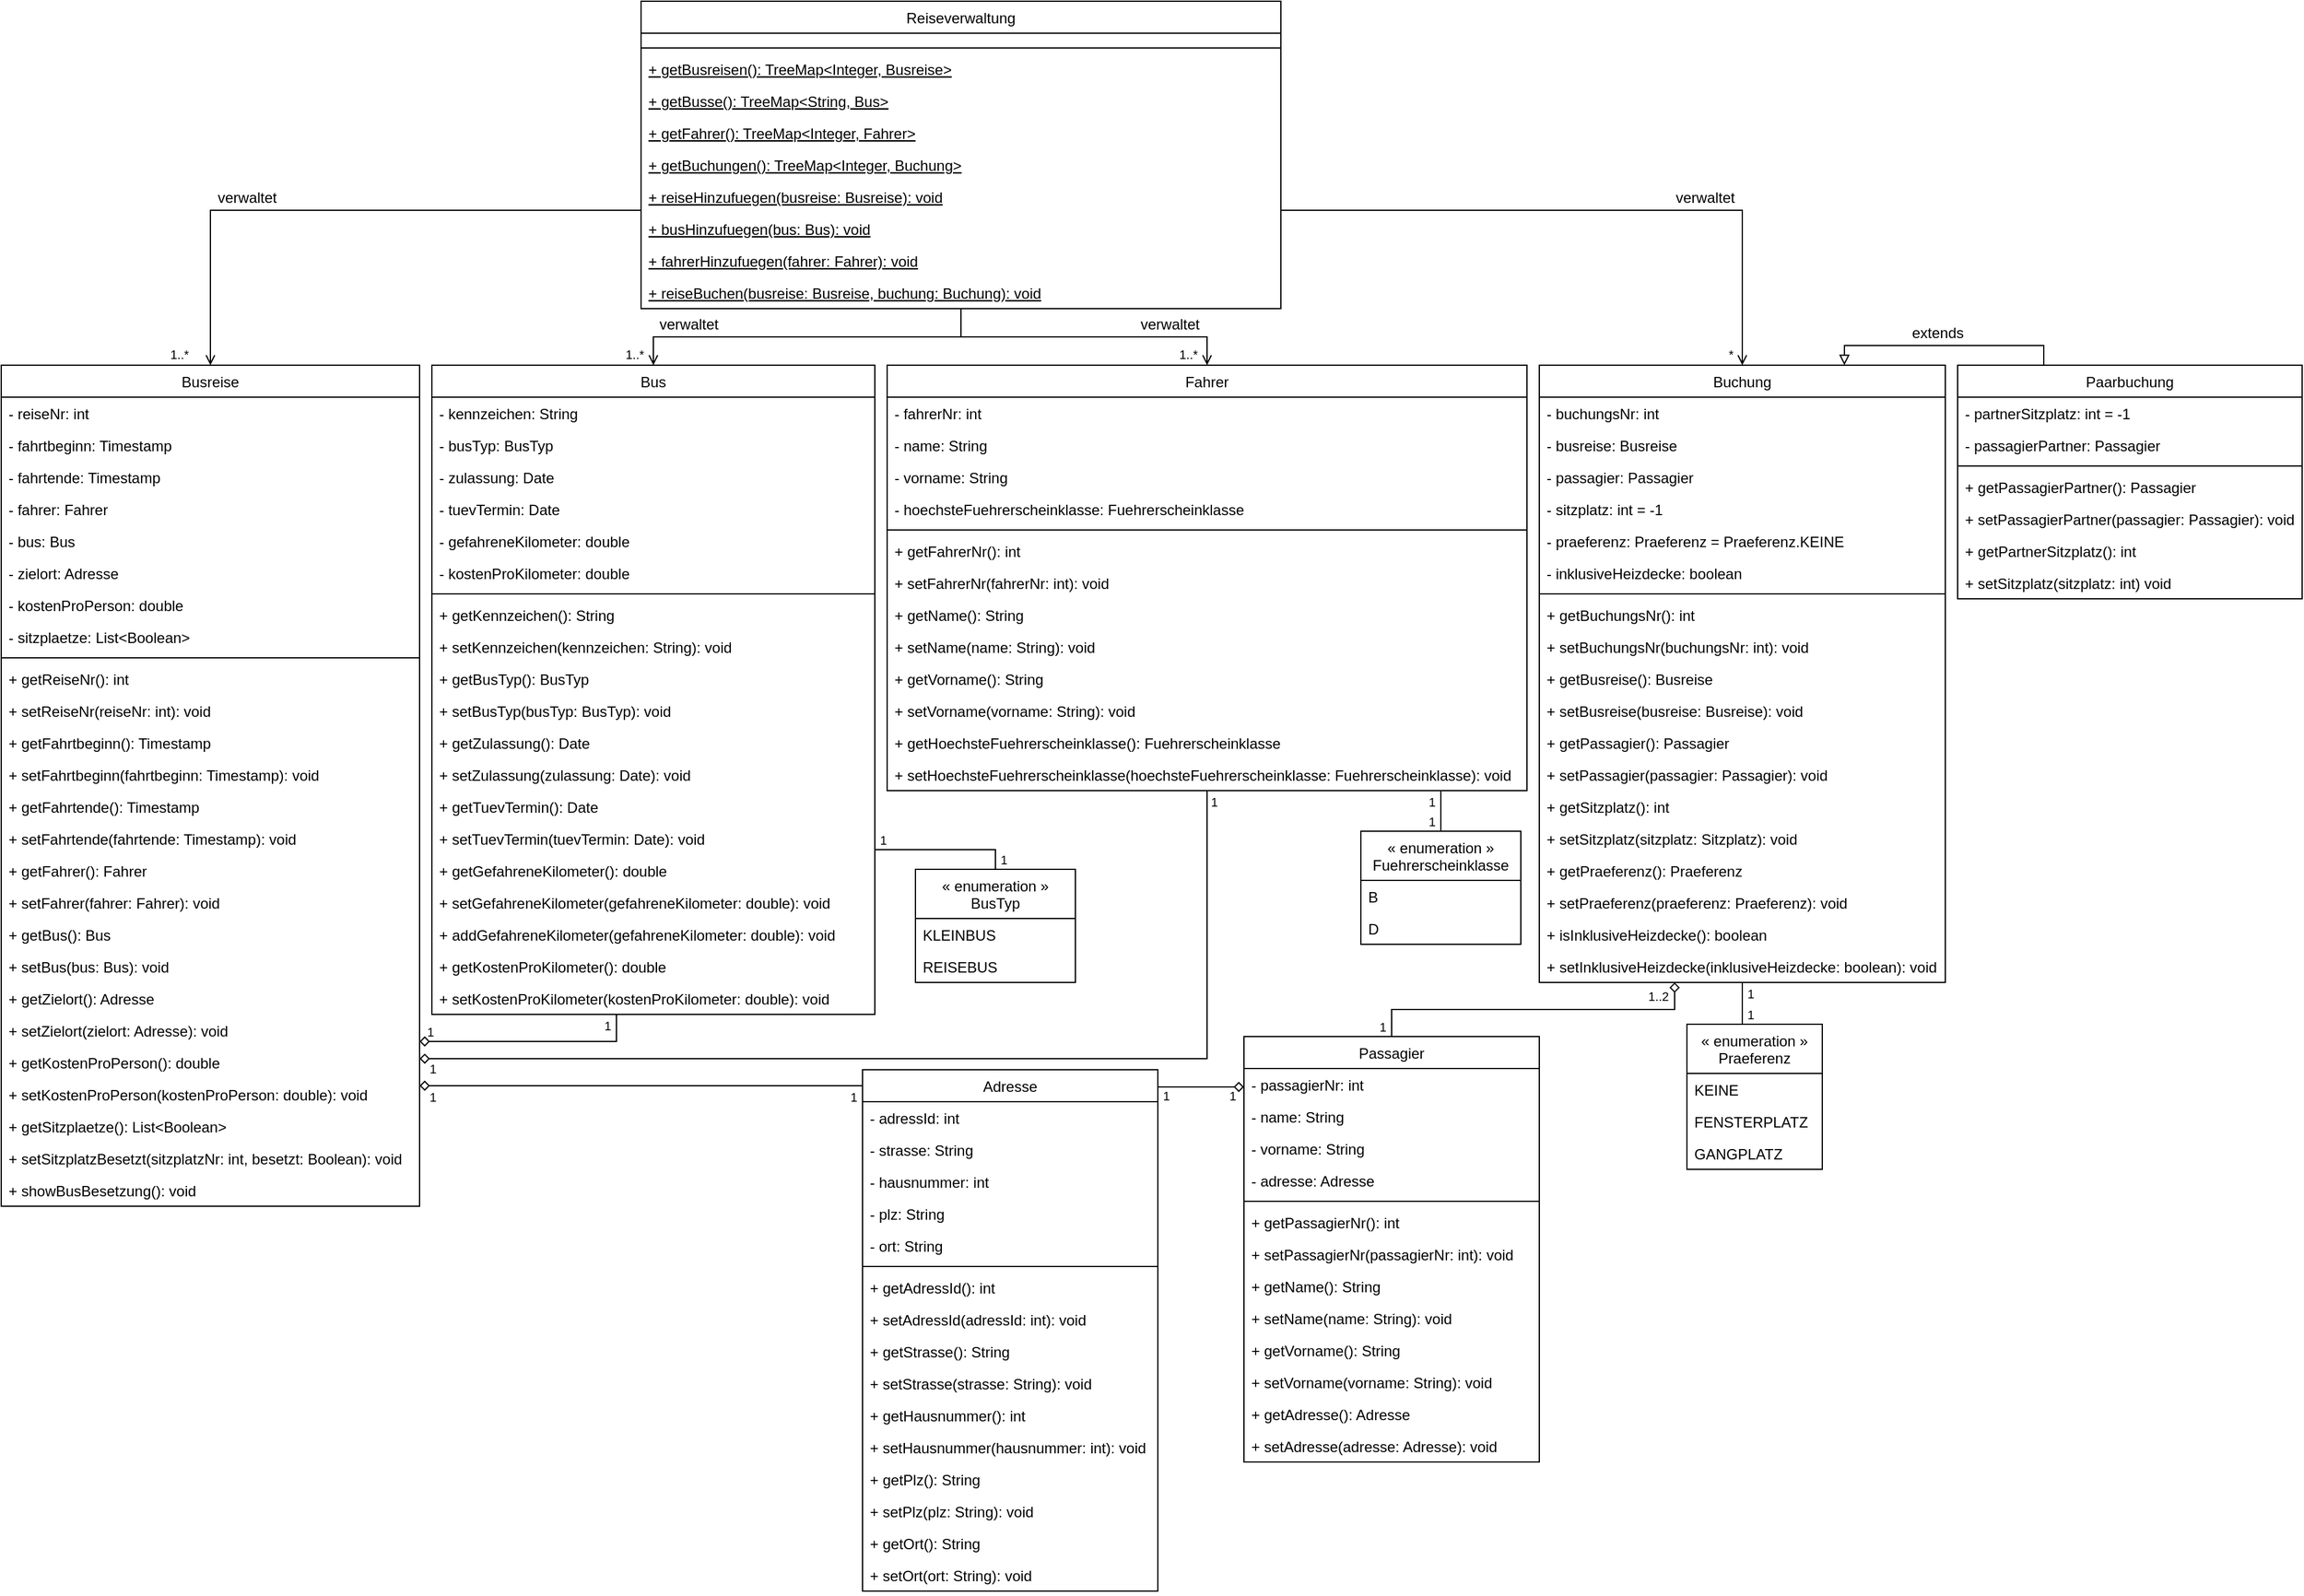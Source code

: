<mxfile version="24.4.9" type="device">
  <diagram id="C5RBs43oDa-KdzZeNtuy" name="Page-1">
    <mxGraphModel dx="1790" dy="714" grid="1" gridSize="10" guides="1" tooltips="1" connect="1" arrows="1" fold="1" page="1" pageScale="1" pageWidth="1890" pageHeight="1310" math="0" shadow="0">
      <root>
        <mxCell id="WIyWlLk6GJQsqaUBKTNV-0" />
        <mxCell id="WIyWlLk6GJQsqaUBKTNV-1" parent="WIyWlLk6GJQsqaUBKTNV-0" />
        <mxCell id="zkfFHV4jXpPFQw0GAbJ--0" value="Fahrer" style="swimlane;fontStyle=0;align=center;verticalAlign=top;childLayout=stackLayout;horizontal=1;startSize=26;horizontalStack=0;resizeParent=1;resizeLast=0;collapsible=1;marginBottom=0;rounded=0;shadow=0;strokeWidth=1;" parent="WIyWlLk6GJQsqaUBKTNV-1" vertex="1">
          <mxGeometry x="730" y="306" width="520" height="346" as="geometry">
            <mxRectangle x="220" y="120" width="160" height="26" as="alternateBounds" />
          </mxGeometry>
        </mxCell>
        <mxCell id="yF3hJssv11bSFZX_hjRi-22" value="- fahrerNr: int" style="text;align=left;verticalAlign=top;spacingLeft=4;spacingRight=4;overflow=hidden;rotatable=0;points=[[0,0.5],[1,0.5]];portConstraint=eastwest;" parent="zkfFHV4jXpPFQw0GAbJ--0" vertex="1">
          <mxGeometry y="26" width="520" height="26" as="geometry" />
        </mxCell>
        <mxCell id="zkfFHV4jXpPFQw0GAbJ--1" value="- name: String" style="text;align=left;verticalAlign=top;spacingLeft=4;spacingRight=4;overflow=hidden;rotatable=0;points=[[0,0.5],[1,0.5]];portConstraint=eastwest;" parent="zkfFHV4jXpPFQw0GAbJ--0" vertex="1">
          <mxGeometry y="52" width="520" height="26" as="geometry" />
        </mxCell>
        <mxCell id="zkfFHV4jXpPFQw0GAbJ--2" value="- vorname: String" style="text;align=left;verticalAlign=top;spacingLeft=4;spacingRight=4;overflow=hidden;rotatable=0;points=[[0,0.5],[1,0.5]];portConstraint=eastwest;rounded=0;shadow=0;html=0;" parent="zkfFHV4jXpPFQw0GAbJ--0" vertex="1">
          <mxGeometry y="78" width="520" height="26" as="geometry" />
        </mxCell>
        <mxCell id="zkfFHV4jXpPFQw0GAbJ--3" value="- hoechsteFuehrerscheinklasse: Fuehrerscheinklasse" style="text;align=left;verticalAlign=top;spacingLeft=4;spacingRight=4;overflow=hidden;rotatable=0;points=[[0,0.5],[1,0.5]];portConstraint=eastwest;rounded=0;shadow=0;html=0;" parent="zkfFHV4jXpPFQw0GAbJ--0" vertex="1">
          <mxGeometry y="104" width="520" height="26" as="geometry" />
        </mxCell>
        <mxCell id="zkfFHV4jXpPFQw0GAbJ--4" value="" style="line;html=1;strokeWidth=1;align=left;verticalAlign=middle;spacingTop=-1;spacingLeft=3;spacingRight=3;rotatable=0;labelPosition=right;points=[];portConstraint=eastwest;" parent="zkfFHV4jXpPFQw0GAbJ--0" vertex="1">
          <mxGeometry y="130" width="520" height="8" as="geometry" />
        </mxCell>
        <mxCell id="yF3hJssv11bSFZX_hjRi-21" value="+ getFahrerNr(): int" style="text;align=left;verticalAlign=top;spacingLeft=4;spacingRight=4;overflow=hidden;rotatable=0;points=[[0,0.5],[1,0.5]];portConstraint=eastwest;" parent="zkfFHV4jXpPFQw0GAbJ--0" vertex="1">
          <mxGeometry y="138" width="520" height="26" as="geometry" />
        </mxCell>
        <mxCell id="rAn5fnAhRAL4-6pMIq1B-5" value="+ setFahrerNr(fahrerNr: int): void" style="text;align=left;verticalAlign=top;spacingLeft=4;spacingRight=4;overflow=hidden;rotatable=0;points=[[0,0.5],[1,0.5]];portConstraint=eastwest;" vertex="1" parent="zkfFHV4jXpPFQw0GAbJ--0">
          <mxGeometry y="164" width="520" height="26" as="geometry" />
        </mxCell>
        <mxCell id="Lf7qxrWOfmU6nGNqrejY-40" value="+ getName(): String" style="text;align=left;verticalAlign=top;spacingLeft=4;spacingRight=4;overflow=hidden;rotatable=0;points=[[0,0.5],[1,0.5]];portConstraint=eastwest;rounded=0;shadow=0;html=0;" parent="zkfFHV4jXpPFQw0GAbJ--0" vertex="1">
          <mxGeometry y="190" width="520" height="26" as="geometry" />
        </mxCell>
        <mxCell id="Lf7qxrWOfmU6nGNqrejY-41" value="+ setName(name: String): void" style="text;align=left;verticalAlign=top;spacingLeft=4;spacingRight=4;overflow=hidden;rotatable=0;points=[[0,0.5],[1,0.5]];portConstraint=eastwest;rounded=0;shadow=0;html=0;" parent="zkfFHV4jXpPFQw0GAbJ--0" vertex="1">
          <mxGeometry y="216" width="520" height="26" as="geometry" />
        </mxCell>
        <mxCell id="Lf7qxrWOfmU6nGNqrejY-42" value="+ getVorname(): String" style="text;align=left;verticalAlign=top;spacingLeft=4;spacingRight=4;overflow=hidden;rotatable=0;points=[[0,0.5],[1,0.5]];portConstraint=eastwest;rounded=0;shadow=0;html=0;" parent="zkfFHV4jXpPFQw0GAbJ--0" vertex="1">
          <mxGeometry y="242" width="520" height="26" as="geometry" />
        </mxCell>
        <mxCell id="Lf7qxrWOfmU6nGNqrejY-43" value="+ setVorname(vorname: String): void" style="text;align=left;verticalAlign=top;spacingLeft=4;spacingRight=4;overflow=hidden;rotatable=0;points=[[0,0.5],[1,0.5]];portConstraint=eastwest;rounded=0;shadow=0;html=0;" parent="zkfFHV4jXpPFQw0GAbJ--0" vertex="1">
          <mxGeometry y="268" width="520" height="26" as="geometry" />
        </mxCell>
        <mxCell id="Lf7qxrWOfmU6nGNqrejY-44" value="+ getHoechsteFuehrerscheinklasse(): Fuehrerscheinklasse" style="text;align=left;verticalAlign=top;spacingLeft=4;spacingRight=4;overflow=hidden;rotatable=0;points=[[0,0.5],[1,0.5]];portConstraint=eastwest;rounded=0;shadow=0;html=0;" parent="zkfFHV4jXpPFQw0GAbJ--0" vertex="1">
          <mxGeometry y="294" width="520" height="26" as="geometry" />
        </mxCell>
        <mxCell id="Lf7qxrWOfmU6nGNqrejY-45" value="+ setHoechsteFuehrerscheinklasse(hoechsteFuehrerscheinklasse: Fuehrerscheinklasse): void" style="text;align=left;verticalAlign=top;spacingLeft=4;spacingRight=4;overflow=hidden;rotatable=0;points=[[0,0.5],[1,0.5]];portConstraint=eastwest;rounded=0;shadow=0;html=0;" parent="zkfFHV4jXpPFQw0GAbJ--0" vertex="1">
          <mxGeometry y="320" width="520" height="26" as="geometry" />
        </mxCell>
        <mxCell id="zkfFHV4jXpPFQw0GAbJ--6" value="Busreise" style="swimlane;fontStyle=0;align=center;verticalAlign=top;childLayout=stackLayout;horizontal=1;startSize=26;horizontalStack=0;resizeParent=1;resizeLast=0;collapsible=1;marginBottom=0;rounded=0;shadow=0;strokeWidth=1;" parent="WIyWlLk6GJQsqaUBKTNV-1" vertex="1">
          <mxGeometry x="10" y="306" width="340" height="684" as="geometry">
            <mxRectangle x="130" y="380" width="160" height="26" as="alternateBounds" />
          </mxGeometry>
        </mxCell>
        <mxCell id="zkfFHV4jXpPFQw0GAbJ--7" value="- reiseNr: int" style="text;align=left;verticalAlign=top;spacingLeft=4;spacingRight=4;overflow=hidden;rotatable=0;points=[[0,0.5],[1,0.5]];portConstraint=eastwest;" parent="zkfFHV4jXpPFQw0GAbJ--6" vertex="1">
          <mxGeometry y="26" width="340" height="26" as="geometry" />
        </mxCell>
        <mxCell id="yF3hJssv11bSFZX_hjRi-18" value="- fahrtbeginn: Timestamp" style="text;align=left;verticalAlign=top;spacingLeft=4;spacingRight=4;overflow=hidden;rotatable=0;points=[[0,0.5],[1,0.5]];portConstraint=eastwest;" parent="zkfFHV4jXpPFQw0GAbJ--6" vertex="1">
          <mxGeometry y="52" width="340" height="26" as="geometry" />
        </mxCell>
        <mxCell id="Lf7qxrWOfmU6nGNqrejY-3" value="- fahrtende: Timestamp" style="text;align=left;verticalAlign=top;spacingLeft=4;spacingRight=4;overflow=hidden;rotatable=0;points=[[0,0.5],[1,0.5]];portConstraint=eastwest;rounded=0;shadow=0;html=0;" parent="zkfFHV4jXpPFQw0GAbJ--6" vertex="1">
          <mxGeometry y="78" width="340" height="26" as="geometry" />
        </mxCell>
        <mxCell id="Lf7qxrWOfmU6nGNqrejY-4" value="- fahrer: Fahrer" style="text;align=left;verticalAlign=top;spacingLeft=4;spacingRight=4;overflow=hidden;rotatable=0;points=[[0,0.5],[1,0.5]];portConstraint=eastwest;rounded=0;shadow=0;html=0;" parent="zkfFHV4jXpPFQw0GAbJ--6" vertex="1">
          <mxGeometry y="104" width="340" height="26" as="geometry" />
        </mxCell>
        <mxCell id="zkfFHV4jXpPFQw0GAbJ--8" value="- bus: Bus" style="text;align=left;verticalAlign=top;spacingLeft=4;spacingRight=4;overflow=hidden;rotatable=0;points=[[0,0.5],[1,0.5]];portConstraint=eastwest;rounded=0;shadow=0;html=0;" parent="zkfFHV4jXpPFQw0GAbJ--6" vertex="1">
          <mxGeometry y="130" width="340" height="26" as="geometry" />
        </mxCell>
        <mxCell id="Lf7qxrWOfmU6nGNqrejY-5" value="- zielort: Adresse" style="text;align=left;verticalAlign=top;spacingLeft=4;spacingRight=4;overflow=hidden;rotatable=0;points=[[0,0.5],[1,0.5]];portConstraint=eastwest;rounded=0;shadow=0;html=0;" parent="zkfFHV4jXpPFQw0GAbJ--6" vertex="1">
          <mxGeometry y="156" width="340" height="26" as="geometry" />
        </mxCell>
        <mxCell id="Lf7qxrWOfmU6nGNqrejY-6" value="- kostenProPerson: double" style="text;align=left;verticalAlign=top;spacingLeft=4;spacingRight=4;overflow=hidden;rotatable=0;points=[[0,0.5],[1,0.5]];portConstraint=eastwest;rounded=0;shadow=0;html=0;" parent="zkfFHV4jXpPFQw0GAbJ--6" vertex="1">
          <mxGeometry y="182" width="340" height="26" as="geometry" />
        </mxCell>
        <mxCell id="rAn5fnAhRAL4-6pMIq1B-0" value="- sitzplaetze: List&lt;Boolean&gt;" style="text;align=left;verticalAlign=top;spacingLeft=4;spacingRight=4;overflow=hidden;rotatable=0;points=[[0,0.5],[1,0.5]];portConstraint=eastwest;rounded=0;shadow=0;html=0;" vertex="1" parent="zkfFHV4jXpPFQw0GAbJ--6">
          <mxGeometry y="208" width="340" height="26" as="geometry" />
        </mxCell>
        <mxCell id="zkfFHV4jXpPFQw0GAbJ--9" value="" style="line;html=1;strokeWidth=1;align=left;verticalAlign=middle;spacingTop=-1;spacingLeft=3;spacingRight=3;rotatable=0;labelPosition=right;points=[];portConstraint=eastwest;" parent="zkfFHV4jXpPFQw0GAbJ--6" vertex="1">
          <mxGeometry y="234" width="340" height="8" as="geometry" />
        </mxCell>
        <mxCell id="yF3hJssv11bSFZX_hjRi-20" value="+ getReiseNr(): int" style="text;align=left;verticalAlign=top;spacingLeft=4;spacingRight=4;overflow=hidden;rotatable=0;points=[[0,0.5],[1,0.5]];portConstraint=eastwest;" parent="zkfFHV4jXpPFQw0GAbJ--6" vertex="1">
          <mxGeometry y="242" width="340" height="26" as="geometry" />
        </mxCell>
        <mxCell id="rAn5fnAhRAL4-6pMIq1B-1" value="+ setReiseNr(reiseNr: int): void" style="text;align=left;verticalAlign=top;spacingLeft=4;spacingRight=4;overflow=hidden;rotatable=0;points=[[0,0.5],[1,0.5]];portConstraint=eastwest;" vertex="1" parent="zkfFHV4jXpPFQw0GAbJ--6">
          <mxGeometry y="268" width="340" height="26" as="geometry" />
        </mxCell>
        <mxCell id="Lf7qxrWOfmU6nGNqrejY-62" value="+ getFahrtbeginn(): Timestamp" style="text;align=left;verticalAlign=top;spacingLeft=4;spacingRight=4;overflow=hidden;rotatable=0;points=[[0,0.5],[1,0.5]];portConstraint=eastwest;rounded=0;shadow=0;html=0;" parent="zkfFHV4jXpPFQw0GAbJ--6" vertex="1">
          <mxGeometry y="294" width="340" height="26" as="geometry" />
        </mxCell>
        <mxCell id="Lf7qxrWOfmU6nGNqrejY-63" value="+ setFahrtbeginn(fahrtbeginn: Timestamp): void" style="text;align=left;verticalAlign=top;spacingLeft=4;spacingRight=4;overflow=hidden;rotatable=0;points=[[0,0.5],[1,0.5]];portConstraint=eastwest;rounded=0;shadow=0;html=0;" parent="zkfFHV4jXpPFQw0GAbJ--6" vertex="1">
          <mxGeometry y="320" width="340" height="26" as="geometry" />
        </mxCell>
        <mxCell id="Lf7qxrWOfmU6nGNqrejY-64" value="+ getFahrtende(): Timestamp" style="text;align=left;verticalAlign=top;spacingLeft=4;spacingRight=4;overflow=hidden;rotatable=0;points=[[0,0.5],[1,0.5]];portConstraint=eastwest;rounded=0;shadow=0;html=0;" parent="zkfFHV4jXpPFQw0GAbJ--6" vertex="1">
          <mxGeometry y="346" width="340" height="26" as="geometry" />
        </mxCell>
        <mxCell id="Lf7qxrWOfmU6nGNqrejY-65" value="+ setFahrtende(fahrtende: Timestamp): void" style="text;align=left;verticalAlign=top;spacingLeft=4;spacingRight=4;overflow=hidden;rotatable=0;points=[[0,0.5],[1,0.5]];portConstraint=eastwest;rounded=0;shadow=0;html=0;" parent="zkfFHV4jXpPFQw0GAbJ--6" vertex="1">
          <mxGeometry y="372" width="340" height="26" as="geometry" />
        </mxCell>
        <mxCell id="Lf7qxrWOfmU6nGNqrejY-66" value="+ getFahrer(): Fahrer" style="text;align=left;verticalAlign=top;spacingLeft=4;spacingRight=4;overflow=hidden;rotatable=0;points=[[0,0.5],[1,0.5]];portConstraint=eastwest;rounded=0;shadow=0;html=0;" parent="zkfFHV4jXpPFQw0GAbJ--6" vertex="1">
          <mxGeometry y="398" width="340" height="26" as="geometry" />
        </mxCell>
        <mxCell id="Lf7qxrWOfmU6nGNqrejY-67" value="+ setFahrer(fahrer: Fahrer): void" style="text;align=left;verticalAlign=top;spacingLeft=4;spacingRight=4;overflow=hidden;rotatable=0;points=[[0,0.5],[1,0.5]];portConstraint=eastwest;rounded=0;shadow=0;html=0;" parent="zkfFHV4jXpPFQw0GAbJ--6" vertex="1">
          <mxGeometry y="424" width="340" height="26" as="geometry" />
        </mxCell>
        <mxCell id="Lf7qxrWOfmU6nGNqrejY-68" value="+ getBus(): Bus" style="text;align=left;verticalAlign=top;spacingLeft=4;spacingRight=4;overflow=hidden;rotatable=0;points=[[0,0.5],[1,0.5]];portConstraint=eastwest;rounded=0;shadow=0;html=0;" parent="zkfFHV4jXpPFQw0GAbJ--6" vertex="1">
          <mxGeometry y="450" width="340" height="26" as="geometry" />
        </mxCell>
        <mxCell id="Lf7qxrWOfmU6nGNqrejY-69" value="+ setBus(bus: Bus): void" style="text;align=left;verticalAlign=top;spacingLeft=4;spacingRight=4;overflow=hidden;rotatable=0;points=[[0,0.5],[1,0.5]];portConstraint=eastwest;rounded=0;shadow=0;html=0;" parent="zkfFHV4jXpPFQw0GAbJ--6" vertex="1">
          <mxGeometry y="476" width="340" height="26" as="geometry" />
        </mxCell>
        <mxCell id="Lf7qxrWOfmU6nGNqrejY-70" value="+ getZielort(): Adresse" style="text;align=left;verticalAlign=top;spacingLeft=4;spacingRight=4;overflow=hidden;rotatable=0;points=[[0,0.5],[1,0.5]];portConstraint=eastwest;rounded=0;shadow=0;html=0;" parent="zkfFHV4jXpPFQw0GAbJ--6" vertex="1">
          <mxGeometry y="502" width="340" height="26" as="geometry" />
        </mxCell>
        <mxCell id="Lf7qxrWOfmU6nGNqrejY-71" value="+ setZielort(zielort: Adresse): void" style="text;align=left;verticalAlign=top;spacingLeft=4;spacingRight=4;overflow=hidden;rotatable=0;points=[[0,0.5],[1,0.5]];portConstraint=eastwest;rounded=0;shadow=0;html=0;" parent="zkfFHV4jXpPFQw0GAbJ--6" vertex="1">
          <mxGeometry y="528" width="340" height="26" as="geometry" />
        </mxCell>
        <mxCell id="Lf7qxrWOfmU6nGNqrejY-72" value="+ getKostenProPerson(): double" style="text;align=left;verticalAlign=top;spacingLeft=4;spacingRight=4;overflow=hidden;rotatable=0;points=[[0,0.5],[1,0.5]];portConstraint=eastwest;rounded=0;shadow=0;html=0;" parent="zkfFHV4jXpPFQw0GAbJ--6" vertex="1">
          <mxGeometry y="554" width="340" height="26" as="geometry" />
        </mxCell>
        <mxCell id="Lf7qxrWOfmU6nGNqrejY-73" value="+ setKostenProPerson(kostenProPerson: double): void" style="text;align=left;verticalAlign=top;spacingLeft=4;spacingRight=4;overflow=hidden;rotatable=0;points=[[0,0.5],[1,0.5]];portConstraint=eastwest;rounded=0;shadow=0;html=0;" parent="zkfFHV4jXpPFQw0GAbJ--6" vertex="1">
          <mxGeometry y="580" width="340" height="26" as="geometry" />
        </mxCell>
        <mxCell id="rAn5fnAhRAL4-6pMIq1B-2" value="+ getSitzplaetze(): List&lt;Boolean&gt;" style="text;align=left;verticalAlign=top;spacingLeft=4;spacingRight=4;overflow=hidden;rotatable=0;points=[[0,0.5],[1,0.5]];portConstraint=eastwest;rounded=0;shadow=0;html=0;" vertex="1" parent="zkfFHV4jXpPFQw0GAbJ--6">
          <mxGeometry y="606" width="340" height="26" as="geometry" />
        </mxCell>
        <mxCell id="rAn5fnAhRAL4-6pMIq1B-3" value="+ setSitzplatzBesetzt(sitzplatzNr: int, besetzt: Boolean): void" style="text;align=left;verticalAlign=top;spacingLeft=4;spacingRight=4;overflow=hidden;rotatable=0;points=[[0,0.5],[1,0.5]];portConstraint=eastwest;rounded=0;shadow=0;html=0;" vertex="1" parent="zkfFHV4jXpPFQw0GAbJ--6">
          <mxGeometry y="632" width="340" height="26" as="geometry" />
        </mxCell>
        <mxCell id="rAn5fnAhRAL4-6pMIq1B-4" value="+ showBusBesetzung(): void" style="text;align=left;verticalAlign=top;spacingLeft=4;spacingRight=4;overflow=hidden;rotatable=0;points=[[0,0.5],[1,0.5]];portConstraint=eastwest;rounded=0;shadow=0;html=0;" vertex="1" parent="zkfFHV4jXpPFQw0GAbJ--6">
          <mxGeometry y="658" width="340" height="26" as="geometry" />
        </mxCell>
        <mxCell id="zkfFHV4jXpPFQw0GAbJ--13" value="Passagier" style="swimlane;fontStyle=0;align=center;verticalAlign=top;childLayout=stackLayout;horizontal=1;startSize=26;horizontalStack=0;resizeParent=1;resizeLast=0;collapsible=1;marginBottom=0;rounded=0;shadow=0;strokeWidth=1;" parent="WIyWlLk6GJQsqaUBKTNV-1" vertex="1">
          <mxGeometry x="1020" y="852" width="240" height="346" as="geometry">
            <mxRectangle x="340" y="380" width="170" height="26" as="alternateBounds" />
          </mxGeometry>
        </mxCell>
        <mxCell id="yF3hJssv11bSFZX_hjRi-26" value="- passagierNr: int" style="text;align=left;verticalAlign=top;spacingLeft=4;spacingRight=4;overflow=hidden;rotatable=0;points=[[0,0.5],[1,0.5]];portConstraint=eastwest;" parent="zkfFHV4jXpPFQw0GAbJ--13" vertex="1">
          <mxGeometry y="26" width="240" height="26" as="geometry" />
        </mxCell>
        <mxCell id="zkfFHV4jXpPFQw0GAbJ--14" value="- name: String" style="text;align=left;verticalAlign=top;spacingLeft=4;spacingRight=4;overflow=hidden;rotatable=0;points=[[0,0.5],[1,0.5]];portConstraint=eastwest;" parent="zkfFHV4jXpPFQw0GAbJ--13" vertex="1">
          <mxGeometry y="52" width="240" height="26" as="geometry" />
        </mxCell>
        <mxCell id="Lf7qxrWOfmU6nGNqrejY-7" value="- vorname: String" style="text;align=left;verticalAlign=top;spacingLeft=4;spacingRight=4;overflow=hidden;rotatable=0;points=[[0,0.5],[1,0.5]];portConstraint=eastwest;" parent="zkfFHV4jXpPFQw0GAbJ--13" vertex="1">
          <mxGeometry y="78" width="240" height="26" as="geometry" />
        </mxCell>
        <mxCell id="Lf7qxrWOfmU6nGNqrejY-9" value="- adresse: Adresse" style="text;align=left;verticalAlign=top;spacingLeft=4;spacingRight=4;overflow=hidden;rotatable=0;points=[[0,0.5],[1,0.5]];portConstraint=eastwest;" parent="zkfFHV4jXpPFQw0GAbJ--13" vertex="1">
          <mxGeometry y="104" width="240" height="26" as="geometry" />
        </mxCell>
        <mxCell id="zkfFHV4jXpPFQw0GAbJ--15" value="" style="line;html=1;strokeWidth=1;align=left;verticalAlign=middle;spacingTop=-1;spacingLeft=3;spacingRight=3;rotatable=0;labelPosition=right;points=[];portConstraint=eastwest;" parent="zkfFHV4jXpPFQw0GAbJ--13" vertex="1">
          <mxGeometry y="130" width="240" height="8" as="geometry" />
        </mxCell>
        <mxCell id="rAn5fnAhRAL4-6pMIq1B-11" value="+ getPassagierNr(): int" style="text;align=left;verticalAlign=top;spacingLeft=4;spacingRight=4;overflow=hidden;rotatable=0;points=[[0,0.5],[1,0.5]];portConstraint=eastwest;" vertex="1" parent="zkfFHV4jXpPFQw0GAbJ--13">
          <mxGeometry y="138" width="240" height="26" as="geometry" />
        </mxCell>
        <mxCell id="yF3hJssv11bSFZX_hjRi-25" value="+ setPassagierNr(passagierNr: int): void" style="text;align=left;verticalAlign=top;spacingLeft=4;spacingRight=4;overflow=hidden;rotatable=0;points=[[0,0.5],[1,0.5]];portConstraint=eastwest;" parent="zkfFHV4jXpPFQw0GAbJ--13" vertex="1">
          <mxGeometry y="164" width="240" height="26" as="geometry" />
        </mxCell>
        <mxCell id="Lf7qxrWOfmU6nGNqrejY-24" value="+ getName(): String" style="text;align=left;verticalAlign=top;spacingLeft=4;spacingRight=4;overflow=hidden;rotatable=0;points=[[0,0.5],[1,0.5]];portConstraint=eastwest;" parent="zkfFHV4jXpPFQw0GAbJ--13" vertex="1">
          <mxGeometry y="190" width="240" height="26" as="geometry" />
        </mxCell>
        <mxCell id="Lf7qxrWOfmU6nGNqrejY-25" value="+ setName(name: String): void" style="text;align=left;verticalAlign=top;spacingLeft=4;spacingRight=4;overflow=hidden;rotatable=0;points=[[0,0.5],[1,0.5]];portConstraint=eastwest;" parent="zkfFHV4jXpPFQw0GAbJ--13" vertex="1">
          <mxGeometry y="216" width="240" height="26" as="geometry" />
        </mxCell>
        <mxCell id="Lf7qxrWOfmU6nGNqrejY-26" value="+ getVorname(): String" style="text;align=left;verticalAlign=top;spacingLeft=4;spacingRight=4;overflow=hidden;rotatable=0;points=[[0,0.5],[1,0.5]];portConstraint=eastwest;" parent="zkfFHV4jXpPFQw0GAbJ--13" vertex="1">
          <mxGeometry y="242" width="240" height="26" as="geometry" />
        </mxCell>
        <mxCell id="Lf7qxrWOfmU6nGNqrejY-27" value="+ setVorname(vorname: String): void" style="text;align=left;verticalAlign=top;spacingLeft=4;spacingRight=4;overflow=hidden;rotatable=0;points=[[0,0.5],[1,0.5]];portConstraint=eastwest;" parent="zkfFHV4jXpPFQw0GAbJ--13" vertex="1">
          <mxGeometry y="268" width="240" height="26" as="geometry" />
        </mxCell>
        <mxCell id="Lf7qxrWOfmU6nGNqrejY-28" value="+ getAdresse(): Adresse" style="text;align=left;verticalAlign=top;spacingLeft=4;spacingRight=4;overflow=hidden;rotatable=0;points=[[0,0.5],[1,0.5]];portConstraint=eastwest;" parent="zkfFHV4jXpPFQw0GAbJ--13" vertex="1">
          <mxGeometry y="294" width="240" height="26" as="geometry" />
        </mxCell>
        <mxCell id="Lf7qxrWOfmU6nGNqrejY-29" value="+ setAdresse(adresse: Adresse): void" style="text;align=left;verticalAlign=top;spacingLeft=4;spacingRight=4;overflow=hidden;rotatable=0;points=[[0,0.5],[1,0.5]];portConstraint=eastwest;" parent="zkfFHV4jXpPFQw0GAbJ--13" vertex="1">
          <mxGeometry y="320" width="240" height="26" as="geometry" />
        </mxCell>
        <mxCell id="zkfFHV4jXpPFQw0GAbJ--17" value="Bus" style="swimlane;fontStyle=0;align=center;verticalAlign=top;childLayout=stackLayout;horizontal=1;startSize=26;horizontalStack=0;resizeParent=1;resizeLast=0;collapsible=1;marginBottom=0;rounded=0;shadow=0;strokeWidth=1;" parent="WIyWlLk6GJQsqaUBKTNV-1" vertex="1">
          <mxGeometry x="360" y="306" width="360" height="528" as="geometry">
            <mxRectangle x="550" y="140" width="160" height="26" as="alternateBounds" />
          </mxGeometry>
        </mxCell>
        <mxCell id="zkfFHV4jXpPFQw0GAbJ--18" value="- kennzeichen: String" style="text;align=left;verticalAlign=top;spacingLeft=4;spacingRight=4;overflow=hidden;rotatable=0;points=[[0,0.5],[1,0.5]];portConstraint=eastwest;" parent="zkfFHV4jXpPFQw0GAbJ--17" vertex="1">
          <mxGeometry y="26" width="360" height="26" as="geometry" />
        </mxCell>
        <mxCell id="kvNunRhJtZcMJ9diOKEN-5" value="- busTyp: BusTyp" style="text;align=left;verticalAlign=top;spacingLeft=4;spacingRight=4;overflow=hidden;rotatable=0;points=[[0,0.5],[1,0.5]];portConstraint=eastwest;" parent="zkfFHV4jXpPFQw0GAbJ--17" vertex="1">
          <mxGeometry y="52" width="360" height="26" as="geometry" />
        </mxCell>
        <mxCell id="zkfFHV4jXpPFQw0GAbJ--19" value="- zulassung: Date" style="text;align=left;verticalAlign=top;spacingLeft=4;spacingRight=4;overflow=hidden;rotatable=0;points=[[0,0.5],[1,0.5]];portConstraint=eastwest;rounded=0;shadow=0;html=0;" parent="zkfFHV4jXpPFQw0GAbJ--17" vertex="1">
          <mxGeometry y="78" width="360" height="26" as="geometry" />
        </mxCell>
        <mxCell id="zkfFHV4jXpPFQw0GAbJ--20" value="- tuevTermin: Date" style="text;align=left;verticalAlign=top;spacingLeft=4;spacingRight=4;overflow=hidden;rotatable=0;points=[[0,0.5],[1,0.5]];portConstraint=eastwest;rounded=0;shadow=0;html=0;" parent="zkfFHV4jXpPFQw0GAbJ--17" vertex="1">
          <mxGeometry y="104" width="360" height="26" as="geometry" />
        </mxCell>
        <mxCell id="zkfFHV4jXpPFQw0GAbJ--21" value="- gefahreneKilometer: double" style="text;align=left;verticalAlign=top;spacingLeft=4;spacingRight=4;overflow=hidden;rotatable=0;points=[[0,0.5],[1,0.5]];portConstraint=eastwest;rounded=0;shadow=0;html=0;" parent="zkfFHV4jXpPFQw0GAbJ--17" vertex="1">
          <mxGeometry y="130" width="360" height="26" as="geometry" />
        </mxCell>
        <mxCell id="zkfFHV4jXpPFQw0GAbJ--22" value="- kostenProKilometer: double" style="text;align=left;verticalAlign=top;spacingLeft=4;spacingRight=4;overflow=hidden;rotatable=0;points=[[0,0.5],[1,0.5]];portConstraint=eastwest;rounded=0;shadow=0;html=0;" parent="zkfFHV4jXpPFQw0GAbJ--17" vertex="1">
          <mxGeometry y="156" width="360" height="26" as="geometry" />
        </mxCell>
        <mxCell id="zkfFHV4jXpPFQw0GAbJ--23" value="" style="line;html=1;strokeWidth=1;align=left;verticalAlign=middle;spacingTop=-1;spacingLeft=3;spacingRight=3;rotatable=0;labelPosition=right;points=[];portConstraint=eastwest;" parent="zkfFHV4jXpPFQw0GAbJ--17" vertex="1">
          <mxGeometry y="182" width="360" height="8" as="geometry" />
        </mxCell>
        <mxCell id="Lf7qxrWOfmU6nGNqrejY-14" value="+ getKennzeichen(): String" style="text;align=left;verticalAlign=top;spacingLeft=4;spacingRight=4;overflow=hidden;rotatable=0;points=[[0,0.5],[1,0.5]];portConstraint=eastwest;rounded=0;shadow=0;html=0;" parent="zkfFHV4jXpPFQw0GAbJ--17" vertex="1">
          <mxGeometry y="190" width="360" height="26" as="geometry" />
        </mxCell>
        <mxCell id="Lf7qxrWOfmU6nGNqrejY-15" value="+ setKennzeichen(kennzeichen: String): void" style="text;align=left;verticalAlign=top;spacingLeft=4;spacingRight=4;overflow=hidden;rotatable=0;points=[[0,0.5],[1,0.5]];portConstraint=eastwest;rounded=0;shadow=0;html=0;" parent="zkfFHV4jXpPFQw0GAbJ--17" vertex="1">
          <mxGeometry y="216" width="360" height="26" as="geometry" />
        </mxCell>
        <mxCell id="kvNunRhJtZcMJ9diOKEN-6" value="+ getBusTyp(): BusTyp" style="text;align=left;verticalAlign=top;spacingLeft=4;spacingRight=4;overflow=hidden;rotatable=0;points=[[0,0.5],[1,0.5]];portConstraint=eastwest;rounded=0;shadow=0;html=0;" parent="zkfFHV4jXpPFQw0GAbJ--17" vertex="1">
          <mxGeometry y="242" width="360" height="26" as="geometry" />
        </mxCell>
        <mxCell id="kvNunRhJtZcMJ9diOKEN-7" value="+ setBusTyp(busTyp: BusTyp): void" style="text;align=left;verticalAlign=top;spacingLeft=4;spacingRight=4;overflow=hidden;rotatable=0;points=[[0,0.5],[1,0.5]];portConstraint=eastwest;rounded=0;shadow=0;html=0;" parent="zkfFHV4jXpPFQw0GAbJ--17" vertex="1">
          <mxGeometry y="268" width="360" height="26" as="geometry" />
        </mxCell>
        <mxCell id="Lf7qxrWOfmU6nGNqrejY-16" value="+ getZulassung(): Date" style="text;align=left;verticalAlign=top;spacingLeft=4;spacingRight=4;overflow=hidden;rotatable=0;points=[[0,0.5],[1,0.5]];portConstraint=eastwest;rounded=0;shadow=0;html=0;" parent="zkfFHV4jXpPFQw0GAbJ--17" vertex="1">
          <mxGeometry y="294" width="360" height="26" as="geometry" />
        </mxCell>
        <mxCell id="Lf7qxrWOfmU6nGNqrejY-17" value="+ setZulassung(zulassung: Date): void" style="text;align=left;verticalAlign=top;spacingLeft=4;spacingRight=4;overflow=hidden;rotatable=0;points=[[0,0.5],[1,0.5]];portConstraint=eastwest;rounded=0;shadow=0;html=0;" parent="zkfFHV4jXpPFQw0GAbJ--17" vertex="1">
          <mxGeometry y="320" width="360" height="26" as="geometry" />
        </mxCell>
        <mxCell id="Lf7qxrWOfmU6nGNqrejY-18" value="+ getTuevTermin(): Date" style="text;align=left;verticalAlign=top;spacingLeft=4;spacingRight=4;overflow=hidden;rotatable=0;points=[[0,0.5],[1,0.5]];portConstraint=eastwest;rounded=0;shadow=0;html=0;" parent="zkfFHV4jXpPFQw0GAbJ--17" vertex="1">
          <mxGeometry y="346" width="360" height="26" as="geometry" />
        </mxCell>
        <mxCell id="Lf7qxrWOfmU6nGNqrejY-19" value="+ setTuevTermin(tuevTermin: Date): void" style="text;align=left;verticalAlign=top;spacingLeft=4;spacingRight=4;overflow=hidden;rotatable=0;points=[[0,0.5],[1,0.5]];portConstraint=eastwest;rounded=0;shadow=0;html=0;" parent="zkfFHV4jXpPFQw0GAbJ--17" vertex="1">
          <mxGeometry y="372" width="360" height="26" as="geometry" />
        </mxCell>
        <mxCell id="Lf7qxrWOfmU6nGNqrejY-20" value="+ getGefahreneKilometer(): double" style="text;align=left;verticalAlign=top;spacingLeft=4;spacingRight=4;overflow=hidden;rotatable=0;points=[[0,0.5],[1,0.5]];portConstraint=eastwest;rounded=0;shadow=0;html=0;" parent="zkfFHV4jXpPFQw0GAbJ--17" vertex="1">
          <mxGeometry y="398" width="360" height="26" as="geometry" />
        </mxCell>
        <mxCell id="rAn5fnAhRAL4-6pMIq1B-16" value="+ setGefahreneKilometer(gefahreneKilometer: double): void" style="text;align=left;verticalAlign=top;spacingLeft=4;spacingRight=4;overflow=hidden;rotatable=0;points=[[0,0.5],[1,0.5]];portConstraint=eastwest;rounded=0;shadow=0;html=0;" vertex="1" parent="zkfFHV4jXpPFQw0GAbJ--17">
          <mxGeometry y="424" width="360" height="26" as="geometry" />
        </mxCell>
        <mxCell id="Lf7qxrWOfmU6nGNqrejY-21" value="+ addGefahreneKilometer(gefahreneKilometer: double): void" style="text;align=left;verticalAlign=top;spacingLeft=4;spacingRight=4;overflow=hidden;rotatable=0;points=[[0,0.5],[1,0.5]];portConstraint=eastwest;rounded=0;shadow=0;html=0;" parent="zkfFHV4jXpPFQw0GAbJ--17" vertex="1">
          <mxGeometry y="450" width="360" height="26" as="geometry" />
        </mxCell>
        <mxCell id="Lf7qxrWOfmU6nGNqrejY-22" value="+ getKostenProKilometer(): double" style="text;align=left;verticalAlign=top;spacingLeft=4;spacingRight=4;overflow=hidden;rotatable=0;points=[[0,0.5],[1,0.5]];portConstraint=eastwest;rounded=0;shadow=0;html=0;" parent="zkfFHV4jXpPFQw0GAbJ--17" vertex="1">
          <mxGeometry y="476" width="360" height="26" as="geometry" />
        </mxCell>
        <mxCell id="Lf7qxrWOfmU6nGNqrejY-23" value="+ setKostenProKilometer(kostenProKilometer: double): void" style="text;align=left;verticalAlign=top;spacingLeft=4;spacingRight=4;overflow=hidden;rotatable=0;points=[[0,0.5],[1,0.5]];portConstraint=eastwest;rounded=0;shadow=0;html=0;" parent="zkfFHV4jXpPFQw0GAbJ--17" vertex="1">
          <mxGeometry y="502" width="360" height="26" as="geometry" />
        </mxCell>
        <mxCell id="Lf7qxrWOfmU6nGNqrejY-0" value="Buchung" style="swimlane;fontStyle=0;align=center;verticalAlign=top;childLayout=stackLayout;horizontal=1;startSize=26;horizontalStack=0;resizeParent=1;resizeLast=0;collapsible=1;marginBottom=0;rounded=0;shadow=0;strokeWidth=1;" parent="WIyWlLk6GJQsqaUBKTNV-1" vertex="1">
          <mxGeometry x="1260" y="306" width="330" height="502" as="geometry">
            <mxRectangle x="340" y="380" width="170" height="26" as="alternateBounds" />
          </mxGeometry>
        </mxCell>
        <mxCell id="yF3hJssv11bSFZX_hjRi-24" value="- buchungsNr: int" style="text;align=left;verticalAlign=top;spacingLeft=4;spacingRight=4;overflow=hidden;rotatable=0;points=[[0,0.5],[1,0.5]];portConstraint=eastwest;" parent="Lf7qxrWOfmU6nGNqrejY-0" vertex="1">
          <mxGeometry y="26" width="330" height="26" as="geometry" />
        </mxCell>
        <mxCell id="kvNunRhJtZcMJ9diOKEN-2" value="- busreise: Busreise" style="text;align=left;verticalAlign=top;spacingLeft=4;spacingRight=4;overflow=hidden;rotatable=0;points=[[0,0.5],[1,0.5]];portConstraint=eastwest;" parent="Lf7qxrWOfmU6nGNqrejY-0" vertex="1">
          <mxGeometry y="52" width="330" height="26" as="geometry" />
        </mxCell>
        <mxCell id="wQc-RCtFaq7_4NvmSy6M-5" value="- passagier: Passagier" style="text;align=left;verticalAlign=top;spacingLeft=4;spacingRight=4;overflow=hidden;rotatable=0;points=[[0,0.5],[1,0.5]];portConstraint=eastwest;" parent="Lf7qxrWOfmU6nGNqrejY-0" vertex="1">
          <mxGeometry y="78" width="330" height="26" as="geometry" />
        </mxCell>
        <mxCell id="Lf7qxrWOfmU6nGNqrejY-1" value="- sitzplatz: int = -1" style="text;align=left;verticalAlign=top;spacingLeft=4;spacingRight=4;overflow=hidden;rotatable=0;points=[[0,0.5],[1,0.5]];portConstraint=eastwest;" parent="Lf7qxrWOfmU6nGNqrejY-0" vertex="1">
          <mxGeometry y="104" width="330" height="26" as="geometry" />
        </mxCell>
        <mxCell id="Lf7qxrWOfmU6nGNqrejY-12" value="- praeferenz: Praeferenz = Praeferenz.KEINE" style="text;align=left;verticalAlign=top;spacingLeft=4;spacingRight=4;overflow=hidden;rotatable=0;points=[[0,0.5],[1,0.5]];portConstraint=eastwest;" parent="Lf7qxrWOfmU6nGNqrejY-0" vertex="1">
          <mxGeometry y="130" width="330" height="26" as="geometry" />
        </mxCell>
        <mxCell id="kvNunRhJtZcMJ9diOKEN-17" value="- inklusiveHeizdecke: boolean" style="text;align=left;verticalAlign=top;spacingLeft=4;spacingRight=4;overflow=hidden;rotatable=0;points=[[0,0.5],[1,0.5]];portConstraint=eastwest;" parent="Lf7qxrWOfmU6nGNqrejY-0" vertex="1">
          <mxGeometry y="156" width="330" height="26" as="geometry" />
        </mxCell>
        <mxCell id="Lf7qxrWOfmU6nGNqrejY-2" value="" style="line;html=1;strokeWidth=1;align=left;verticalAlign=middle;spacingTop=-1;spacingLeft=3;spacingRight=3;rotatable=0;labelPosition=right;points=[];portConstraint=eastwest;" parent="Lf7qxrWOfmU6nGNqrejY-0" vertex="1">
          <mxGeometry y="182" width="330" height="8" as="geometry" />
        </mxCell>
        <mxCell id="yF3hJssv11bSFZX_hjRi-23" value="+ getBuchungsNr(): int" style="text;align=left;verticalAlign=top;spacingLeft=4;spacingRight=4;overflow=hidden;rotatable=0;points=[[0,0.5],[1,0.5]];portConstraint=eastwest;" parent="Lf7qxrWOfmU6nGNqrejY-0" vertex="1">
          <mxGeometry y="190" width="330" height="26" as="geometry" />
        </mxCell>
        <mxCell id="rAn5fnAhRAL4-6pMIq1B-9" value="+ setBuchungsNr(buchungsNr: int): void" style="text;align=left;verticalAlign=top;spacingLeft=4;spacingRight=4;overflow=hidden;rotatable=0;points=[[0,0.5],[1,0.5]];portConstraint=eastwest;" vertex="1" parent="Lf7qxrWOfmU6nGNqrejY-0">
          <mxGeometry y="216" width="330" height="26" as="geometry" />
        </mxCell>
        <mxCell id="kvNunRhJtZcMJ9diOKEN-3" value="+ getBusreise(): Busreise" style="text;align=left;verticalAlign=top;spacingLeft=4;spacingRight=4;overflow=hidden;rotatable=0;points=[[0,0.5],[1,0.5]];portConstraint=eastwest;" parent="Lf7qxrWOfmU6nGNqrejY-0" vertex="1">
          <mxGeometry y="242" width="330" height="26" as="geometry" />
        </mxCell>
        <mxCell id="kvNunRhJtZcMJ9diOKEN-4" value="+ setBusreise(busreise: Busreise): void" style="text;align=left;verticalAlign=top;spacingLeft=4;spacingRight=4;overflow=hidden;rotatable=0;points=[[0,0.5],[1,0.5]];portConstraint=eastwest;" parent="Lf7qxrWOfmU6nGNqrejY-0" vertex="1">
          <mxGeometry y="268" width="330" height="26" as="geometry" />
        </mxCell>
        <mxCell id="wQc-RCtFaq7_4NvmSy6M-4" value="+ getPassagier(): Passagier" style="text;align=left;verticalAlign=top;spacingLeft=4;spacingRight=4;overflow=hidden;rotatable=0;points=[[0,0.5],[1,0.5]];portConstraint=eastwest;" parent="Lf7qxrWOfmU6nGNqrejY-0" vertex="1">
          <mxGeometry y="294" width="330" height="26" as="geometry" />
        </mxCell>
        <mxCell id="wQc-RCtFaq7_4NvmSy6M-3" value="+ setPassagier(passagier: Passagier): void" style="text;align=left;verticalAlign=top;spacingLeft=4;spacingRight=4;overflow=hidden;rotatable=0;points=[[0,0.5],[1,0.5]];portConstraint=eastwest;" parent="Lf7qxrWOfmU6nGNqrejY-0" vertex="1">
          <mxGeometry y="320" width="330" height="26" as="geometry" />
        </mxCell>
        <mxCell id="Lf7qxrWOfmU6nGNqrejY-36" value="+ getSitzplatz(): int" style="text;align=left;verticalAlign=top;spacingLeft=4;spacingRight=4;overflow=hidden;rotatable=0;points=[[0,0.5],[1,0.5]];portConstraint=eastwest;" parent="Lf7qxrWOfmU6nGNqrejY-0" vertex="1">
          <mxGeometry y="346" width="330" height="26" as="geometry" />
        </mxCell>
        <mxCell id="Lf7qxrWOfmU6nGNqrejY-37" value="+ setSitzplatz(sitzplatz: Sitzplatz): void" style="text;align=left;verticalAlign=top;spacingLeft=4;spacingRight=4;overflow=hidden;rotatable=0;points=[[0,0.5],[1,0.5]];portConstraint=eastwest;" parent="Lf7qxrWOfmU6nGNqrejY-0" vertex="1">
          <mxGeometry y="372" width="330" height="26" as="geometry" />
        </mxCell>
        <mxCell id="Lf7qxrWOfmU6nGNqrejY-38" value="+ getPraeferenz(): Praeferenz" style="text;align=left;verticalAlign=top;spacingLeft=4;spacingRight=4;overflow=hidden;rotatable=0;points=[[0,0.5],[1,0.5]];portConstraint=eastwest;" parent="Lf7qxrWOfmU6nGNqrejY-0" vertex="1">
          <mxGeometry y="398" width="330" height="26" as="geometry" />
        </mxCell>
        <mxCell id="Lf7qxrWOfmU6nGNqrejY-39" value="+ setPraeferenz(praeferenz: Praeferenz): void" style="text;align=left;verticalAlign=top;spacingLeft=4;spacingRight=4;overflow=hidden;rotatable=0;points=[[0,0.5],[1,0.5]];portConstraint=eastwest;" parent="Lf7qxrWOfmU6nGNqrejY-0" vertex="1">
          <mxGeometry y="424" width="330" height="26" as="geometry" />
        </mxCell>
        <mxCell id="kvNunRhJtZcMJ9diOKEN-18" value="+ isInklusiveHeizdecke(): boolean" style="text;align=left;verticalAlign=top;spacingLeft=4;spacingRight=4;overflow=hidden;rotatable=0;points=[[0,0.5],[1,0.5]];portConstraint=eastwest;" parent="Lf7qxrWOfmU6nGNqrejY-0" vertex="1">
          <mxGeometry y="450" width="330" height="26" as="geometry" />
        </mxCell>
        <mxCell id="kvNunRhJtZcMJ9diOKEN-19" value="+ setInklusiveHeizdecke(inklusiveHeizdecke: boolean): void" style="text;align=left;verticalAlign=top;spacingLeft=4;spacingRight=4;overflow=hidden;rotatable=0;points=[[0,0.5],[1,0.5]];portConstraint=eastwest;" parent="Lf7qxrWOfmU6nGNqrejY-0" vertex="1">
          <mxGeometry y="476" width="330" height="26" as="geometry" />
        </mxCell>
        <mxCell id="cH6oeYVP-Wx1RxbmU3_4-0" value="« enumeration »&#xa;Fuehrerscheinklasse" style="swimlane;fontStyle=0;align=center;verticalAlign=top;childLayout=stackLayout;horizontal=1;startSize=40;horizontalStack=0;resizeParent=1;resizeLast=0;collapsible=1;marginBottom=0;rounded=0;shadow=0;strokeWidth=1;fontFamily=Helvetica;" parent="WIyWlLk6GJQsqaUBKTNV-1" vertex="1">
          <mxGeometry x="1115" y="685" width="130" height="92" as="geometry">
            <mxRectangle x="340" y="380" width="170" height="26" as="alternateBounds" />
          </mxGeometry>
        </mxCell>
        <mxCell id="cH6oeYVP-Wx1RxbmU3_4-1" value="B" style="text;align=left;verticalAlign=top;spacingLeft=4;spacingRight=4;overflow=hidden;rotatable=0;points=[[0,0.5],[1,0.5]];portConstraint=eastwest;" parent="cH6oeYVP-Wx1RxbmU3_4-0" vertex="1">
          <mxGeometry y="40" width="130" height="26" as="geometry" />
        </mxCell>
        <mxCell id="cH6oeYVP-Wx1RxbmU3_4-2" value="D" style="text;align=left;verticalAlign=top;spacingLeft=4;spacingRight=4;overflow=hidden;rotatable=0;points=[[0,0.5],[1,0.5]];portConstraint=eastwest;" parent="cH6oeYVP-Wx1RxbmU3_4-0" vertex="1">
          <mxGeometry y="66" width="130" height="26" as="geometry" />
        </mxCell>
        <mxCell id="cH6oeYVP-Wx1RxbmU3_4-44" value="« enumeration »&#xa;Praeferenz" style="swimlane;fontStyle=0;align=center;verticalAlign=top;childLayout=stackLayout;horizontal=1;startSize=40;horizontalStack=0;resizeParent=1;resizeLast=0;collapsible=1;marginBottom=0;rounded=0;shadow=0;strokeWidth=1;fontFamily=Helvetica;" parent="WIyWlLk6GJQsqaUBKTNV-1" vertex="1">
          <mxGeometry x="1380" y="842" width="110" height="118" as="geometry">
            <mxRectangle x="340" y="380" width="170" height="26" as="alternateBounds" />
          </mxGeometry>
        </mxCell>
        <mxCell id="cH6oeYVP-Wx1RxbmU3_4-45" value="KEINE" style="text;align=left;verticalAlign=top;spacingLeft=4;spacingRight=4;overflow=hidden;rotatable=0;points=[[0,0.5],[1,0.5]];portConstraint=eastwest;" parent="cH6oeYVP-Wx1RxbmU3_4-44" vertex="1">
          <mxGeometry y="40" width="110" height="26" as="geometry" />
        </mxCell>
        <mxCell id="cH6oeYVP-Wx1RxbmU3_4-46" value="FENSTERPLATZ" style="text;align=left;verticalAlign=top;spacingLeft=4;spacingRight=4;overflow=hidden;rotatable=0;points=[[0,0.5],[1,0.5]];portConstraint=eastwest;" parent="cH6oeYVP-Wx1RxbmU3_4-44" vertex="1">
          <mxGeometry y="66" width="110" height="26" as="geometry" />
        </mxCell>
        <mxCell id="cH6oeYVP-Wx1RxbmU3_4-47" value="GANGPLATZ" style="text;align=left;verticalAlign=top;spacingLeft=4;spacingRight=4;overflow=hidden;rotatable=0;points=[[0,0.5],[1,0.5]];portConstraint=eastwest;" parent="cH6oeYVP-Wx1RxbmU3_4-44" vertex="1">
          <mxGeometry y="92" width="110" height="26" as="geometry" />
        </mxCell>
        <mxCell id="yF3hJssv11bSFZX_hjRi-0" style="edgeStyle=orthogonalEdgeStyle;rounded=0;orthogonalLoop=1;jettySize=auto;html=1;exitX=0.5;exitY=1;exitDx=0;exitDy=0;strokeColor=none;" parent="WIyWlLk6GJQsqaUBKTNV-1" source="u9Mvvj5HOFqAs-ydwKL5-4" target="zkfFHV4jXpPFQw0GAbJ--6" edge="1">
          <mxGeometry relative="1" as="geometry" />
        </mxCell>
        <mxCell id="u9Mvvj5HOFqAs-ydwKL5-4" value="Reiseverwaltung" style="swimlane;fontStyle=0;align=center;verticalAlign=top;childLayout=stackLayout;horizontal=1;startSize=26;horizontalStack=0;resizeParent=1;resizeLast=0;collapsible=1;marginBottom=0;rounded=0;shadow=0;strokeWidth=1;" parent="WIyWlLk6GJQsqaUBKTNV-1" vertex="1">
          <mxGeometry x="530" y="10" width="520" height="250" as="geometry">
            <mxRectangle x="220" y="120" width="160" height="26" as="alternateBounds" />
          </mxGeometry>
        </mxCell>
        <mxCell id="yF3hJssv11bSFZX_hjRi-83" value="" style="line;html=1;strokeWidth=1;align=left;verticalAlign=middle;spacingTop=-1;spacingLeft=3;spacingRight=3;rotatable=0;labelPosition=right;points=[];portConstraint=eastwest;fillColor=default;strokeColor=none;" parent="u9Mvvj5HOFqAs-ydwKL5-4" vertex="1">
          <mxGeometry y="26" width="520" height="8" as="geometry" />
        </mxCell>
        <mxCell id="yF3hJssv11bSFZX_hjRi-82" value="" style="line;html=1;strokeWidth=1;align=left;verticalAlign=middle;spacingTop=-1;spacingLeft=3;spacingRight=3;rotatable=0;labelPosition=right;points=[];portConstraint=eastwest;" parent="u9Mvvj5HOFqAs-ydwKL5-4" vertex="1">
          <mxGeometry y="34" width="520" height="8" as="geometry" />
        </mxCell>
        <mxCell id="wQc-RCtFaq7_4NvmSy6M-7" value="+ getBusreisen(): TreeMap&lt;Integer, Busreise&gt;" style="text;align=left;verticalAlign=top;spacingLeft=4;spacingRight=4;overflow=hidden;rotatable=0;points=[[0,0.5],[1,0.5]];portConstraint=eastwest;rounded=0;shadow=0;html=0;fontStyle=4" parent="u9Mvvj5HOFqAs-ydwKL5-4" vertex="1">
          <mxGeometry y="42" width="520" height="26" as="geometry" />
        </mxCell>
        <mxCell id="wQc-RCtFaq7_4NvmSy6M-6" value="+ getBusse(): TreeMap&lt;String, Bus&gt;" style="text;align=left;verticalAlign=top;spacingLeft=4;spacingRight=4;overflow=hidden;rotatable=0;points=[[0,0.5],[1,0.5]];portConstraint=eastwest;rounded=0;shadow=0;html=0;fontStyle=4" parent="u9Mvvj5HOFqAs-ydwKL5-4" vertex="1">
          <mxGeometry y="68" width="520" height="26" as="geometry" />
        </mxCell>
        <mxCell id="wQc-RCtFaq7_4NvmSy6M-8" value="+ getFahrer(): TreeMap&lt;Integer, Fahrer&gt;" style="text;align=left;verticalAlign=top;spacingLeft=4;spacingRight=4;overflow=hidden;rotatable=0;points=[[0,0.5],[1,0.5]];portConstraint=eastwest;rounded=0;shadow=0;html=0;fontStyle=4" parent="u9Mvvj5HOFqAs-ydwKL5-4" vertex="1">
          <mxGeometry y="94" width="520" height="26" as="geometry" />
        </mxCell>
        <mxCell id="yF3hJssv11bSFZX_hjRi-17" value="+ getBuchungen(): TreeMap&lt;Integer, Buchung&gt;" style="text;align=left;verticalAlign=top;spacingLeft=4;spacingRight=4;overflow=hidden;rotatable=0;points=[[0,0.5],[1,0.5]];portConstraint=eastwest;rounded=0;shadow=0;html=0;fontStyle=4" parent="u9Mvvj5HOFqAs-ydwKL5-4" vertex="1">
          <mxGeometry y="120" width="520" height="26" as="geometry" />
        </mxCell>
        <mxCell id="u9Mvvj5HOFqAs-ydwKL5-9" value="+ reiseHinzufuegen(busreise: Busreise): void" style="text;align=left;verticalAlign=top;spacingLeft=4;spacingRight=4;overflow=hidden;rotatable=0;points=[[0,0.5],[1,0.5]];portConstraint=eastwest;rounded=0;shadow=0;html=0;fontStyle=4" parent="u9Mvvj5HOFqAs-ydwKL5-4" vertex="1">
          <mxGeometry y="146" width="520" height="26" as="geometry" />
        </mxCell>
        <mxCell id="u9Mvvj5HOFqAs-ydwKL5-10" value="+ busHinzufuegen(bus: Bus): void" style="text;align=left;verticalAlign=top;spacingLeft=4;spacingRight=4;overflow=hidden;rotatable=0;points=[[0,0.5],[1,0.5]];portConstraint=eastwest;rounded=0;shadow=0;html=0;fontStyle=4" parent="u9Mvvj5HOFqAs-ydwKL5-4" vertex="1">
          <mxGeometry y="172" width="520" height="26" as="geometry" />
        </mxCell>
        <mxCell id="u9Mvvj5HOFqAs-ydwKL5-11" value="+ fahrerHinzufuegen(fahrer: Fahrer): void" style="text;align=left;verticalAlign=top;spacingLeft=4;spacingRight=4;overflow=hidden;rotatable=0;points=[[0,0.5],[1,0.5]];portConstraint=eastwest;rounded=0;shadow=0;html=0;fontStyle=4" parent="u9Mvvj5HOFqAs-ydwKL5-4" vertex="1">
          <mxGeometry y="198" width="520" height="26" as="geometry" />
        </mxCell>
        <mxCell id="u9Mvvj5HOFqAs-ydwKL5-12" value="+ reiseBuchen(busreise: Busreise, buchung: Buchung): void" style="text;align=left;verticalAlign=top;spacingLeft=4;spacingRight=4;overflow=hidden;rotatable=0;points=[[0,0.5],[1,0.5]];portConstraint=eastwest;rounded=0;shadow=0;html=0;fontStyle=4" parent="u9Mvvj5HOFqAs-ydwKL5-4" vertex="1">
          <mxGeometry y="224" width="520" height="26" as="geometry" />
        </mxCell>
        <mxCell id="yF3hJssv11bSFZX_hjRi-1" value="" style="endArrow=none;html=1;rounded=0;startArrow=open;startFill=0;edgeStyle=orthogonalEdgeStyle;" parent="WIyWlLk6GJQsqaUBKTNV-1" source="zkfFHV4jXpPFQw0GAbJ--6" edge="1" target="u9Mvvj5HOFqAs-ydwKL5-4">
          <mxGeometry width="50" height="50" relative="1" as="geometry">
            <mxPoint x="280" y="270" as="sourcePoint" />
            <mxPoint x="240" y="100" as="targetPoint" />
            <Array as="points">
              <mxPoint x="180" y="180" />
            </Array>
          </mxGeometry>
        </mxCell>
        <mxCell id="yF3hJssv11bSFZX_hjRi-5" value="" style="endArrow=none;html=1;rounded=0;exitX=0.5;exitY=0;exitDx=0;exitDy=0;edgeStyle=orthogonalEdgeStyle;startArrow=open;startFill=0;" parent="WIyWlLk6GJQsqaUBKTNV-1" source="Lf7qxrWOfmU6nGNqrejY-0" edge="1" target="u9Mvvj5HOFqAs-ydwKL5-4">
          <mxGeometry width="50" height="50" relative="1" as="geometry">
            <mxPoint x="1350" y="360" as="sourcePoint" />
            <mxPoint x="1160" y="200" as="targetPoint" />
            <Array as="points">
              <mxPoint x="1425" y="180" />
            </Array>
          </mxGeometry>
        </mxCell>
        <mxCell id="yF3hJssv11bSFZX_hjRi-6" value="" style="endArrow=open;html=1;rounded=0;endFill=0;edgeStyle=orthogonalEdgeStyle;" parent="WIyWlLk6GJQsqaUBKTNV-1" target="zkfFHV4jXpPFQw0GAbJ--17" edge="1" source="u9Mvvj5HOFqAs-ydwKL5-4">
          <mxGeometry width="50" height="50" relative="1" as="geometry">
            <mxPoint x="720" y="280" as="sourcePoint" />
            <mxPoint x="580" y="310" as="targetPoint" />
          </mxGeometry>
        </mxCell>
        <mxCell id="yF3hJssv11bSFZX_hjRi-7" value="" style="endArrow=open;html=1;rounded=0;endFill=0;edgeStyle=orthogonalEdgeStyle;" parent="WIyWlLk6GJQsqaUBKTNV-1" target="zkfFHV4jXpPFQw0GAbJ--0" edge="1" source="u9Mvvj5HOFqAs-ydwKL5-4">
          <mxGeometry width="50" height="50" relative="1" as="geometry">
            <mxPoint x="850" y="290" as="sourcePoint" />
            <mxPoint x="1030" y="300" as="targetPoint" />
          </mxGeometry>
        </mxCell>
        <mxCell id="yF3hJssv11bSFZX_hjRi-8" value="" style="endArrow=diamond;html=1;rounded=0;edgeStyle=orthogonalEdgeStyle;endFill=0;" parent="WIyWlLk6GJQsqaUBKTNV-1" source="zkfFHV4jXpPFQw0GAbJ--13" edge="1" target="Lf7qxrWOfmU6nGNqrejY-0">
          <mxGeometry width="50" height="50" relative="1" as="geometry">
            <mxPoint x="1430" y="816" as="sourcePoint" />
            <mxPoint x="1400" y="797" as="targetPoint" />
            <Array as="points">
              <mxPoint x="1140" y="830" />
              <mxPoint x="1370" y="830" />
            </Array>
          </mxGeometry>
        </mxCell>
        <mxCell id="yF3hJssv11bSFZX_hjRi-9" value="" style="endArrow=none;html=1;rounded=0;edgeStyle=orthogonalEdgeStyle;endFill=0;" parent="WIyWlLk6GJQsqaUBKTNV-1" source="cH6oeYVP-Wx1RxbmU3_4-44" edge="1" target="Lf7qxrWOfmU6nGNqrejY-0">
          <mxGeometry width="50" height="50" relative="1" as="geometry">
            <mxPoint x="1650" y="796" as="sourcePoint" />
            <mxPoint x="1540" y="797" as="targetPoint" />
            <Array as="points">
              <mxPoint x="1425" y="822" />
            </Array>
          </mxGeometry>
        </mxCell>
        <mxCell id="yF3hJssv11bSFZX_hjRi-10" value="" style="endArrow=none;html=1;rounded=0;endFill=0;edgeStyle=orthogonalEdgeStyle;" parent="WIyWlLk6GJQsqaUBKTNV-1" source="cH6oeYVP-Wx1RxbmU3_4-0" target="zkfFHV4jXpPFQw0GAbJ--0" edge="1">
          <mxGeometry width="50" height="50" relative="1" as="geometry">
            <mxPoint x="970" y="670" as="sourcePoint" />
            <mxPoint x="1020" y="620" as="targetPoint" />
            <Array as="points">
              <mxPoint x="1180" y="660" />
              <mxPoint x="1180" y="660" />
            </Array>
          </mxGeometry>
        </mxCell>
        <mxCell id="yF3hJssv11bSFZX_hjRi-11" value="verwaltet" style="text;html=1;align=center;verticalAlign=middle;whiteSpace=wrap;rounded=0;" parent="WIyWlLk6GJQsqaUBKTNV-1" vertex="1">
          <mxGeometry x="180" y="155" width="60" height="30" as="geometry" />
        </mxCell>
        <mxCell id="yF3hJssv11bSFZX_hjRi-12" value="verwaltet" style="text;html=1;align=center;verticalAlign=middle;whiteSpace=wrap;rounded=0;" parent="WIyWlLk6GJQsqaUBKTNV-1" vertex="1">
          <mxGeometry x="539" y="258" width="60" height="30" as="geometry" />
        </mxCell>
        <mxCell id="yF3hJssv11bSFZX_hjRi-15" value="verwaltet" style="text;html=1;align=center;verticalAlign=middle;whiteSpace=wrap;rounded=0;" parent="WIyWlLk6GJQsqaUBKTNV-1" vertex="1">
          <mxGeometry x="930" y="258" width="60" height="30" as="geometry" />
        </mxCell>
        <mxCell id="yF3hJssv11bSFZX_hjRi-16" value="verwaltet" style="text;html=1;align=center;verticalAlign=middle;whiteSpace=wrap;rounded=0;" parent="WIyWlLk6GJQsqaUBKTNV-1" vertex="1">
          <mxGeometry x="1365" y="155" width="60" height="30" as="geometry" />
        </mxCell>
        <mxCell id="yF3hJssv11bSFZX_hjRi-27" value="1" style="text;html=1;align=center;verticalAlign=middle;whiteSpace=wrap;rounded=0;fontSize=10;" parent="WIyWlLk6GJQsqaUBKTNV-1" vertex="1">
          <mxGeometry x="1168" y="656" width="10" height="9" as="geometry" />
        </mxCell>
        <mxCell id="yF3hJssv11bSFZX_hjRi-28" value="1" style="text;html=1;align=center;verticalAlign=middle;whiteSpace=wrap;rounded=0;fontSize=10;" parent="WIyWlLk6GJQsqaUBKTNV-1" vertex="1">
          <mxGeometry x="1168" y="672" width="10" height="9" as="geometry" />
        </mxCell>
        <mxCell id="yF3hJssv11bSFZX_hjRi-29" value="Paarbuchung" style="swimlane;fontStyle=0;align=center;verticalAlign=top;childLayout=stackLayout;horizontal=1;startSize=26;horizontalStack=0;resizeParent=1;resizeLast=0;collapsible=1;marginBottom=0;rounded=0;shadow=0;strokeWidth=1;" parent="WIyWlLk6GJQsqaUBKTNV-1" vertex="1">
          <mxGeometry x="1600" y="306" width="280" height="190" as="geometry">
            <mxRectangle x="340" y="380" width="170" height="26" as="alternateBounds" />
          </mxGeometry>
        </mxCell>
        <mxCell id="kvNunRhJtZcMJ9diOKEN-0" value="- partnerSitzplatz: int = -1" style="text;align=left;verticalAlign=top;spacingLeft=4;spacingRight=4;overflow=hidden;rotatable=0;points=[[0,0.5],[1,0.5]];portConstraint=eastwest;" parent="yF3hJssv11bSFZX_hjRi-29" vertex="1">
          <mxGeometry y="26" width="280" height="26" as="geometry" />
        </mxCell>
        <mxCell id="yF3hJssv11bSFZX_hjRi-31" value="- passagierPartner: Passagier" style="text;align=left;verticalAlign=top;spacingLeft=4;spacingRight=4;overflow=hidden;rotatable=0;points=[[0,0.5],[1,0.5]];portConstraint=eastwest;" parent="yF3hJssv11bSFZX_hjRi-29" vertex="1">
          <mxGeometry y="52" width="280" height="26" as="geometry" />
        </mxCell>
        <mxCell id="yF3hJssv11bSFZX_hjRi-34" value="" style="line;html=1;strokeWidth=1;align=left;verticalAlign=middle;spacingTop=-1;spacingLeft=3;spacingRight=3;rotatable=0;labelPosition=right;points=[];portConstraint=eastwest;" parent="yF3hJssv11bSFZX_hjRi-29" vertex="1">
          <mxGeometry y="78" width="280" height="8" as="geometry" />
        </mxCell>
        <mxCell id="yF3hJssv11bSFZX_hjRi-36" value="+ getPassagierPartner(): Passagier" style="text;align=left;verticalAlign=top;spacingLeft=4;spacingRight=4;overflow=hidden;rotatable=0;points=[[0,0.5],[1,0.5]];portConstraint=eastwest;" parent="yF3hJssv11bSFZX_hjRi-29" vertex="1">
          <mxGeometry y="86" width="280" height="26" as="geometry" />
        </mxCell>
        <mxCell id="yF3hJssv11bSFZX_hjRi-37" value="+ setPassagierPartner(passagier: Passagier): void" style="text;align=left;verticalAlign=top;spacingLeft=4;spacingRight=4;overflow=hidden;rotatable=0;points=[[0,0.5],[1,0.5]];portConstraint=eastwest;" parent="yF3hJssv11bSFZX_hjRi-29" vertex="1">
          <mxGeometry y="112" width="280" height="26" as="geometry" />
        </mxCell>
        <mxCell id="yF3hJssv11bSFZX_hjRi-38" value="+ getPartnerSitzplatz(): int" style="text;align=left;verticalAlign=top;spacingLeft=4;spacingRight=4;overflow=hidden;rotatable=0;points=[[0,0.5],[1,0.5]];portConstraint=eastwest;" parent="yF3hJssv11bSFZX_hjRi-29" vertex="1">
          <mxGeometry y="138" width="280" height="26" as="geometry" />
        </mxCell>
        <mxCell id="rAn5fnAhRAL4-6pMIq1B-10" value="+ setSitzplatz(sitzplatz: int) void" style="text;align=left;verticalAlign=top;spacingLeft=4;spacingRight=4;overflow=hidden;rotatable=0;points=[[0,0.5],[1,0.5]];portConstraint=eastwest;" vertex="1" parent="yF3hJssv11bSFZX_hjRi-29">
          <mxGeometry y="164" width="280" height="26" as="geometry" />
        </mxCell>
        <mxCell id="yF3hJssv11bSFZX_hjRi-42" value="" style="endArrow=block;html=1;rounded=0;endFill=0;edgeStyle=orthogonalEdgeStyle;" parent="WIyWlLk6GJQsqaUBKTNV-1" edge="1" target="Lf7qxrWOfmU6nGNqrejY-0" source="yF3hJssv11bSFZX_hjRi-29">
          <mxGeometry width="50" height="50" relative="1" as="geometry">
            <mxPoint x="1690" y="335.0" as="sourcePoint" />
            <mxPoint x="1610" y="335.0" as="targetPoint" />
            <Array as="points">
              <mxPoint x="1670" y="290" />
              <mxPoint x="1508" y="290" />
            </Array>
          </mxGeometry>
        </mxCell>
        <mxCell id="yF3hJssv11bSFZX_hjRi-43" value="extends" style="text;html=1;align=center;verticalAlign=middle;whiteSpace=wrap;rounded=0;" parent="WIyWlLk6GJQsqaUBKTNV-1" vertex="1">
          <mxGeometry x="1554" y="265" width="60" height="30" as="geometry" />
        </mxCell>
        <mxCell id="yF3hJssv11bSFZX_hjRi-44" value="1" style="text;html=1;align=center;verticalAlign=middle;whiteSpace=wrap;rounded=0;fontSize=10;" parent="WIyWlLk6GJQsqaUBKTNV-1" vertex="1">
          <mxGeometry x="1427" y="829" width="10" height="9" as="geometry" />
        </mxCell>
        <mxCell id="yF3hJssv11bSFZX_hjRi-45" value="1" style="text;html=1;align=center;verticalAlign=middle;whiteSpace=wrap;rounded=0;fontSize=10;" parent="WIyWlLk6GJQsqaUBKTNV-1" vertex="1">
          <mxGeometry x="1427" y="812" width="10" height="9" as="geometry" />
        </mxCell>
        <mxCell id="yF3hJssv11bSFZX_hjRi-46" value="1" style="text;html=1;align=center;verticalAlign=middle;whiteSpace=wrap;rounded=0;fontSize=10;" parent="WIyWlLk6GJQsqaUBKTNV-1" vertex="1">
          <mxGeometry x="1128" y="839" width="10" height="9" as="geometry" />
        </mxCell>
        <mxCell id="yF3hJssv11bSFZX_hjRi-47" value="1..2" style="text;html=1;align=center;verticalAlign=middle;whiteSpace=wrap;rounded=0;fontSize=10;" parent="WIyWlLk6GJQsqaUBKTNV-1" vertex="1">
          <mxGeometry x="1352" y="814" width="10" height="9" as="geometry" />
        </mxCell>
        <mxCell id="yF3hJssv11bSFZX_hjRi-52" value="1..*" style="text;html=1;align=center;verticalAlign=middle;whiteSpace=wrap;rounded=0;fontSize=10;" parent="WIyWlLk6GJQsqaUBKTNV-1" vertex="1">
          <mxGeometry x="150" y="292" width="10" height="9" as="geometry" />
        </mxCell>
        <mxCell id="yF3hJssv11bSFZX_hjRi-53" value="1..*" style="text;html=1;align=center;verticalAlign=middle;whiteSpace=wrap;rounded=0;fontSize=10;" parent="WIyWlLk6GJQsqaUBKTNV-1" vertex="1">
          <mxGeometry x="520" y="292" width="10" height="9" as="geometry" />
        </mxCell>
        <mxCell id="yF3hJssv11bSFZX_hjRi-54" value="1..*" style="text;html=1;align=center;verticalAlign=middle;whiteSpace=wrap;rounded=0;fontSize=10;" parent="WIyWlLk6GJQsqaUBKTNV-1" vertex="1">
          <mxGeometry x="970" y="292" width="10" height="9" as="geometry" />
        </mxCell>
        <mxCell id="yF3hJssv11bSFZX_hjRi-55" value="*" style="text;html=1;align=center;verticalAlign=middle;whiteSpace=wrap;rounded=0;fontSize=10;" parent="WIyWlLk6GJQsqaUBKTNV-1" vertex="1">
          <mxGeometry x="1411" y="292" width="10" height="9" as="geometry" />
        </mxCell>
        <mxCell id="yF3hJssv11bSFZX_hjRi-56" value="Adresse" style="swimlane;fontStyle=0;align=center;verticalAlign=top;childLayout=stackLayout;horizontal=1;startSize=26;horizontalStack=0;resizeParent=1;resizeLast=0;collapsible=1;marginBottom=0;rounded=0;shadow=0;strokeWidth=1;" parent="WIyWlLk6GJQsqaUBKTNV-1" vertex="1">
          <mxGeometry x="710" y="879" width="240" height="424" as="geometry">
            <mxRectangle x="340" y="380" width="170" height="26" as="alternateBounds" />
          </mxGeometry>
        </mxCell>
        <mxCell id="rAn5fnAhRAL4-6pMIq1B-6" value="- adressId: int" style="text;align=left;verticalAlign=top;spacingLeft=4;spacingRight=4;overflow=hidden;rotatable=0;points=[[0,0.5],[1,0.5]];portConstraint=eastwest;" vertex="1" parent="yF3hJssv11bSFZX_hjRi-56">
          <mxGeometry y="26" width="240" height="26" as="geometry" />
        </mxCell>
        <mxCell id="yF3hJssv11bSFZX_hjRi-60" value="- strasse: String" style="text;align=left;verticalAlign=top;spacingLeft=4;spacingRight=4;overflow=hidden;rotatable=0;points=[[0,0.5],[1,0.5]];portConstraint=eastwest;" parent="yF3hJssv11bSFZX_hjRi-56" vertex="1">
          <mxGeometry y="52" width="240" height="26" as="geometry" />
        </mxCell>
        <mxCell id="yF3hJssv11bSFZX_hjRi-61" value="- hausnummer: int" style="text;align=left;verticalAlign=top;spacingLeft=4;spacingRight=4;overflow=hidden;rotatable=0;points=[[0,0.5],[1,0.5]];portConstraint=eastwest;" parent="yF3hJssv11bSFZX_hjRi-56" vertex="1">
          <mxGeometry y="78" width="240" height="26" as="geometry" />
        </mxCell>
        <mxCell id="yF3hJssv11bSFZX_hjRi-62" value="- plz: String" style="text;align=left;verticalAlign=top;spacingLeft=4;spacingRight=4;overflow=hidden;rotatable=0;points=[[0,0.5],[1,0.5]];portConstraint=eastwest;" parent="yF3hJssv11bSFZX_hjRi-56" vertex="1">
          <mxGeometry y="104" width="240" height="26" as="geometry" />
        </mxCell>
        <mxCell id="yF3hJssv11bSFZX_hjRi-63" value="- ort: String" style="text;align=left;verticalAlign=top;spacingLeft=4;spacingRight=4;overflow=hidden;rotatable=0;points=[[0,0.5],[1,0.5]];portConstraint=eastwest;" parent="yF3hJssv11bSFZX_hjRi-56" vertex="1">
          <mxGeometry y="130" width="240" height="26" as="geometry" />
        </mxCell>
        <mxCell id="yF3hJssv11bSFZX_hjRi-64" value="" style="line;html=1;strokeWidth=1;align=left;verticalAlign=middle;spacingTop=-1;spacingLeft=3;spacingRight=3;rotatable=0;labelPosition=right;points=[];portConstraint=eastwest;" parent="yF3hJssv11bSFZX_hjRi-56" vertex="1">
          <mxGeometry y="156" width="240" height="8" as="geometry" />
        </mxCell>
        <mxCell id="rAn5fnAhRAL4-6pMIq1B-7" value="+ getAdressId(): int" style="text;align=left;verticalAlign=top;spacingLeft=4;spacingRight=4;overflow=hidden;rotatable=0;points=[[0,0.5],[1,0.5]];portConstraint=eastwest;" vertex="1" parent="yF3hJssv11bSFZX_hjRi-56">
          <mxGeometry y="164" width="240" height="26" as="geometry" />
        </mxCell>
        <mxCell id="rAn5fnAhRAL4-6pMIq1B-8" value="+ setAdressId(adressId: int): void" style="text;align=left;verticalAlign=top;spacingLeft=4;spacingRight=4;overflow=hidden;rotatable=0;points=[[0,0.5],[1,0.5]];portConstraint=eastwest;" vertex="1" parent="yF3hJssv11bSFZX_hjRi-56">
          <mxGeometry y="190" width="240" height="26" as="geometry" />
        </mxCell>
        <mxCell id="yF3hJssv11bSFZX_hjRi-70" value="+ getStrasse(): String" style="text;align=left;verticalAlign=top;spacingLeft=4;spacingRight=4;overflow=hidden;rotatable=0;points=[[0,0.5],[1,0.5]];portConstraint=eastwest;" parent="yF3hJssv11bSFZX_hjRi-56" vertex="1">
          <mxGeometry y="216" width="240" height="26" as="geometry" />
        </mxCell>
        <mxCell id="yF3hJssv11bSFZX_hjRi-71" value="+ setStrasse(strasse: String): void" style="text;align=left;verticalAlign=top;spacingLeft=4;spacingRight=4;overflow=hidden;rotatable=0;points=[[0,0.5],[1,0.5]];portConstraint=eastwest;" parent="yF3hJssv11bSFZX_hjRi-56" vertex="1">
          <mxGeometry y="242" width="240" height="26" as="geometry" />
        </mxCell>
        <mxCell id="yF3hJssv11bSFZX_hjRi-72" value="+ getHausnummer(): int" style="text;align=left;verticalAlign=top;spacingLeft=4;spacingRight=4;overflow=hidden;rotatable=0;points=[[0,0.5],[1,0.5]];portConstraint=eastwest;" parent="yF3hJssv11bSFZX_hjRi-56" vertex="1">
          <mxGeometry y="268" width="240" height="26" as="geometry" />
        </mxCell>
        <mxCell id="yF3hJssv11bSFZX_hjRi-73" value="+ setHausnummer(hausnummer: int): void" style="text;align=left;verticalAlign=top;spacingLeft=4;spacingRight=4;overflow=hidden;rotatable=0;points=[[0,0.5],[1,0.5]];portConstraint=eastwest;" parent="yF3hJssv11bSFZX_hjRi-56" vertex="1">
          <mxGeometry y="294" width="240" height="26" as="geometry" />
        </mxCell>
        <mxCell id="yF3hJssv11bSFZX_hjRi-74" value="+ getPlz(): String" style="text;align=left;verticalAlign=top;spacingLeft=4;spacingRight=4;overflow=hidden;rotatable=0;points=[[0,0.5],[1,0.5]];portConstraint=eastwest;" parent="yF3hJssv11bSFZX_hjRi-56" vertex="1">
          <mxGeometry y="320" width="240" height="26" as="geometry" />
        </mxCell>
        <mxCell id="yF3hJssv11bSFZX_hjRi-75" value="+ setPlz(plz: String): void" style="text;align=left;verticalAlign=top;spacingLeft=4;spacingRight=4;overflow=hidden;rotatable=0;points=[[0,0.5],[1,0.5]];portConstraint=eastwest;" parent="yF3hJssv11bSFZX_hjRi-56" vertex="1">
          <mxGeometry y="346" width="240" height="26" as="geometry" />
        </mxCell>
        <mxCell id="yF3hJssv11bSFZX_hjRi-76" value="+ getOrt(): String" style="text;align=left;verticalAlign=top;spacingLeft=4;spacingRight=4;overflow=hidden;rotatable=0;points=[[0,0.5],[1,0.5]];portConstraint=eastwest;" parent="yF3hJssv11bSFZX_hjRi-56" vertex="1">
          <mxGeometry y="372" width="240" height="26" as="geometry" />
        </mxCell>
        <mxCell id="yF3hJssv11bSFZX_hjRi-77" value="+ setOrt(ort: String): void" style="text;align=left;verticalAlign=top;spacingLeft=4;spacingRight=4;overflow=hidden;rotatable=0;points=[[0,0.5],[1,0.5]];portConstraint=eastwest;" parent="yF3hJssv11bSFZX_hjRi-56" vertex="1">
          <mxGeometry y="398" width="240" height="26" as="geometry" />
        </mxCell>
        <mxCell id="9xSHHWvJ6aWvr15hIGQd-0" value="1" style="text;html=1;align=center;verticalAlign=middle;whiteSpace=wrap;rounded=0;fontSize=10;" parent="WIyWlLk6GJQsqaUBKTNV-1" vertex="1">
          <mxGeometry x="698" y="896" width="10" height="9" as="geometry" />
        </mxCell>
        <mxCell id="9xSHHWvJ6aWvr15hIGQd-1" value="1" style="text;html=1;align=center;verticalAlign=middle;whiteSpace=wrap;rounded=0;fontSize=10;" parent="WIyWlLk6GJQsqaUBKTNV-1" vertex="1">
          <mxGeometry x="952" y="895" width="10" height="9" as="geometry" />
        </mxCell>
        <mxCell id="R1myQNwpMmNM4iV3qqwv-1" value="" style="endArrow=none;html=1;rounded=0;edgeStyle=orthogonalEdgeStyle;endFill=0;startArrow=diamond;startFill=0;" parent="WIyWlLk6GJQsqaUBKTNV-1" target="zkfFHV4jXpPFQw0GAbJ--17" edge="1">
          <mxGeometry width="50" height="50" relative="1" as="geometry">
            <mxPoint x="350" y="855.991" as="sourcePoint" />
            <mxPoint x="510.009" y="830" as="targetPoint" />
            <Array as="points">
              <mxPoint x="510" y="856" />
            </Array>
          </mxGeometry>
        </mxCell>
        <mxCell id="R1myQNwpMmNM4iV3qqwv-2" value="" style="endArrow=none;html=1;rounded=0;edgeStyle=orthogonalEdgeStyle;endFill=0;startArrow=diamond;startFill=0;" parent="WIyWlLk6GJQsqaUBKTNV-1" target="zkfFHV4jXpPFQw0GAbJ--0" edge="1">
          <mxGeometry width="50" height="50" relative="1" as="geometry">
            <mxPoint x="350" y="870.021" as="sourcePoint" />
            <mxPoint x="990.021" y="662" as="targetPoint" />
            <Array as="points">
              <mxPoint x="990" y="870" />
            </Array>
          </mxGeometry>
        </mxCell>
        <mxCell id="R1myQNwpMmNM4iV3qqwv-6" value="" style="endArrow=diamond;html=1;rounded=0;edgeStyle=orthogonalEdgeStyle;endFill=0;startArrow=none;startFill=0;" parent="WIyWlLk6GJQsqaUBKTNV-1" edge="1">
          <mxGeometry width="50" height="50" relative="1" as="geometry">
            <mxPoint x="950" y="893" as="sourcePoint" />
            <mxPoint x="1020" y="893" as="targetPoint" />
            <Array as="points">
              <mxPoint x="990" y="893" />
              <mxPoint x="990" y="893" />
            </Array>
          </mxGeometry>
        </mxCell>
        <mxCell id="R1myQNwpMmNM4iV3qqwv-7" value="" style="endArrow=diamond;html=1;rounded=0;edgeStyle=orthogonalEdgeStyle;endFill=0;startArrow=none;startFill=0;" parent="WIyWlLk6GJQsqaUBKTNV-1" edge="1">
          <mxGeometry width="50" height="50" relative="1" as="geometry">
            <mxPoint x="710" y="892.018" as="sourcePoint" />
            <mxPoint x="350" y="892.018" as="targetPoint" />
            <Array as="points">
              <mxPoint x="450" y="892" />
              <mxPoint x="450" y="892" />
            </Array>
          </mxGeometry>
        </mxCell>
        <mxCell id="R1myQNwpMmNM4iV3qqwv-8" value="1" style="text;html=1;align=center;verticalAlign=middle;whiteSpace=wrap;rounded=0;fontSize=10;" parent="WIyWlLk6GJQsqaUBKTNV-1" vertex="1">
          <mxGeometry x="1006" y="895" width="10" height="9" as="geometry" />
        </mxCell>
        <mxCell id="R1myQNwpMmNM4iV3qqwv-10" value="1" style="text;html=1;align=center;verticalAlign=middle;whiteSpace=wrap;rounded=0;fontSize=10;" parent="WIyWlLk6GJQsqaUBKTNV-1" vertex="1">
          <mxGeometry x="991" y="656" width="10" height="9" as="geometry" />
        </mxCell>
        <mxCell id="R1myQNwpMmNM4iV3qqwv-11" value="1" style="text;html=1;align=center;verticalAlign=middle;whiteSpace=wrap;rounded=0;fontSize=10;" parent="WIyWlLk6GJQsqaUBKTNV-1" vertex="1">
          <mxGeometry x="498" y="838" width="10" height="9" as="geometry" />
        </mxCell>
        <mxCell id="R1myQNwpMmNM4iV3qqwv-12" value="1" style="text;html=1;align=center;verticalAlign=middle;whiteSpace=wrap;rounded=0;fontSize=10;" parent="WIyWlLk6GJQsqaUBKTNV-1" vertex="1">
          <mxGeometry x="356" y="873" width="10" height="9" as="geometry" />
        </mxCell>
        <mxCell id="R1myQNwpMmNM4iV3qqwv-13" value="1" style="text;html=1;align=center;verticalAlign=middle;whiteSpace=wrap;rounded=0;fontSize=10;" parent="WIyWlLk6GJQsqaUBKTNV-1" vertex="1">
          <mxGeometry x="356" y="896.5" width="10" height="9" as="geometry" />
        </mxCell>
        <mxCell id="R1myQNwpMmNM4iV3qqwv-14" value="1" style="text;html=1;align=center;verticalAlign=middle;whiteSpace=wrap;rounded=0;fontSize=10;" parent="WIyWlLk6GJQsqaUBKTNV-1" vertex="1">
          <mxGeometry x="354" y="843" width="10" height="9" as="geometry" />
        </mxCell>
        <mxCell id="kvNunRhJtZcMJ9diOKEN-8" value="« enumeration »&#xa;BusTyp" style="swimlane;fontStyle=0;align=center;verticalAlign=top;childLayout=stackLayout;horizontal=1;startSize=40;horizontalStack=0;resizeParent=1;resizeLast=0;collapsible=1;marginBottom=0;rounded=0;shadow=0;strokeWidth=1;fontFamily=Helvetica;" parent="WIyWlLk6GJQsqaUBKTNV-1" vertex="1">
          <mxGeometry x="753" y="716" width="130" height="92" as="geometry">
            <mxRectangle x="340" y="380" width="170" height="26" as="alternateBounds" />
          </mxGeometry>
        </mxCell>
        <mxCell id="kvNunRhJtZcMJ9diOKEN-9" value="KLEINBUS" style="text;align=left;verticalAlign=top;spacingLeft=4;spacingRight=4;overflow=hidden;rotatable=0;points=[[0,0.5],[1,0.5]];portConstraint=eastwest;" parent="kvNunRhJtZcMJ9diOKEN-8" vertex="1">
          <mxGeometry y="40" width="130" height="26" as="geometry" />
        </mxCell>
        <mxCell id="kvNunRhJtZcMJ9diOKEN-10" value="REISEBUS" style="text;align=left;verticalAlign=top;spacingLeft=4;spacingRight=4;overflow=hidden;rotatable=0;points=[[0,0.5],[1,0.5]];portConstraint=eastwest;" parent="kvNunRhJtZcMJ9diOKEN-8" vertex="1">
          <mxGeometry y="66" width="130" height="26" as="geometry" />
        </mxCell>
        <mxCell id="kvNunRhJtZcMJ9diOKEN-14" value="" style="endArrow=none;html=1;rounded=0;endFill=0;edgeStyle=orthogonalEdgeStyle;" parent="WIyWlLk6GJQsqaUBKTNV-1" source="kvNunRhJtZcMJ9diOKEN-8" target="zkfFHV4jXpPFQw0GAbJ--17" edge="1">
          <mxGeometry width="50" height="50" relative="1" as="geometry">
            <mxPoint x="800" y="797" as="sourcePoint" />
            <mxPoint x="720" y="830" as="targetPoint" />
            <Array as="points">
              <mxPoint x="818" y="700" />
            </Array>
          </mxGeometry>
        </mxCell>
        <mxCell id="kvNunRhJtZcMJ9diOKEN-15" value="1" style="text;html=1;align=center;verticalAlign=middle;whiteSpace=wrap;rounded=0;fontSize=10;" parent="WIyWlLk6GJQsqaUBKTNV-1" vertex="1">
          <mxGeometry x="722" y="687" width="10" height="9" as="geometry" />
        </mxCell>
        <mxCell id="kvNunRhJtZcMJ9diOKEN-16" value="1" style="text;html=1;align=center;verticalAlign=middle;whiteSpace=wrap;rounded=0;fontSize=10;" parent="WIyWlLk6GJQsqaUBKTNV-1" vertex="1">
          <mxGeometry x="820" y="703" width="10" height="9" as="geometry" />
        </mxCell>
      </root>
    </mxGraphModel>
  </diagram>
</mxfile>
